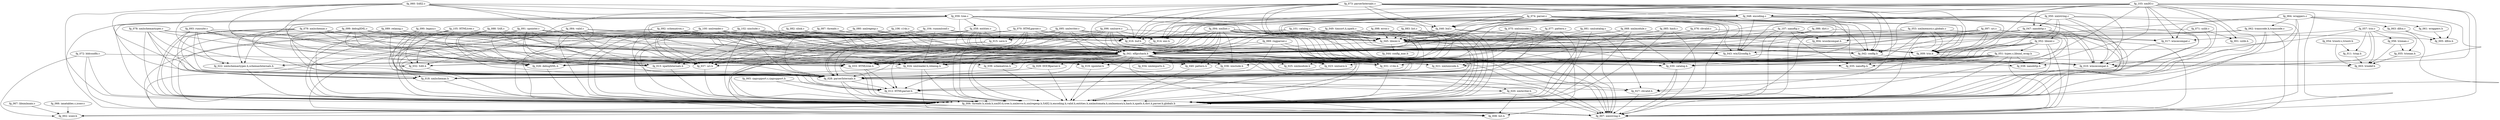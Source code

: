 digraph G { 
"fg_006: threads.h,xlink.h,xmlIO.h,tree.h,xmlerror.h,xmlregexp.h,SAX2.h,encoding.h,valid.h,entities.h,xmlautomata.h,xmlmemory.h,hash.h,xpath.h,dict.h,parser.h,globals.h" -> "fg_002: iconv.h"; 
"fg_006: threads.h,xlink.h,xmlIO.h,tree.h,xmlerror.h,xmlregexp.h,SAX2.h,encoding.h,valid.h,entities.h,xmlautomata.h,xmlmemory.h,hash.h,xpath.h,dict.h,parser.h,globals.h" -> "fg_007: xmlstring.h"; 
"fg_006: threads.h,xlink.h,xmlIO.h,tree.h,xmlerror.h,xmlregexp.h,SAX2.h,encoding.h,valid.h,entities.h,xmlautomata.h,xmlmemory.h,hash.h,xpath.h,dict.h,parser.h,globals.h" -> "fg_008: list.h"; 
"fg_009: trio.h" -> "fg_003: triodef.h"; 
"fg_011: triop.h" -> "fg_003: triodef.h"; 
"fg_012: HTMLparser.h" -> "fg_006: threads.h,xlink.h,xmlIO.h,tree.h,xmlerror.h,xmlregexp.h,SAX2.h,encoding.h,valid.h,entities.h,xmlautomata.h,xmlmemory.h,hash.h,xpath.h,dict.h,parser.h,globals.h"; 
"fg_013: xpathInternals.h" -> "fg_006: threads.h,xlink.h,xmlIO.h,tree.h,xmlerror.h,xmlregexp.h,SAX2.h,encoding.h,valid.h,entities.h,xmlautomata.h,xmlmemory.h,hash.h,xpath.h,dict.h,parser.h,globals.h"; 
"fg_014: enc.h" -> "fg_006: threads.h,xlink.h,xmlIO.h,tree.h,xmlerror.h,xmlregexp.h,SAX2.h,encoding.h,valid.h,entities.h,xmlautomata.h,xmlmemory.h,hash.h,xpath.h,dict.h,parser.h,globals.h"; 
"fg_015: save.h" -> "fg_007: xmlstring.h"; 
"fg_015: save.h" -> "fg_006: threads.h,xlink.h,xmlIO.h,tree.h,xmlerror.h,xmlregexp.h,SAX2.h,encoding.h,valid.h,entities.h,xmlautomata.h,xmlmemory.h,hash.h,xpath.h,dict.h,parser.h,globals.h"; 
"fg_016: buf.h" -> "fg_007: xmlstring.h"; 
"fg_016: buf.h" -> "fg_006: threads.h,xlink.h,xmlIO.h,tree.h,xmlerror.h,xmlregexp.h,SAX2.h,encoding.h,valid.h,entities.h,xmlautomata.h,xmlmemory.h,hash.h,xpath.h,dict.h,parser.h,globals.h"; 
"fg_017: wincecompat.c" -> "fg_010: wincecompat.h"; 
"fg_018: xmlschemas.h" -> "fg_006: threads.h,xlink.h,xmlIO.h,tree.h,xmlerror.h,xmlregexp.h,SAX2.h,encoding.h,valid.h,entities.h,xmlautomata.h,xmlmemory.h,hash.h,xpath.h,dict.h,parser.h,globals.h"; 
"fg_019: xpointer.h" -> "fg_006: threads.h,xlink.h,xmlIO.h,tree.h,xmlerror.h,xmlregexp.h,SAX2.h,encoding.h,valid.h,entities.h,xmlautomata.h,xmlmemory.h,hash.h,xpath.h,dict.h,parser.h,globals.h"; 
"fg_020: xmlwriter.h" -> "fg_007: xmlstring.h"; 
"fg_020: xmlwriter.h" -> "fg_006: threads.h,xlink.h,xmlIO.h,tree.h,xmlerror.h,xmlregexp.h,SAX2.h,encoding.h,valid.h,entities.h,xmlautomata.h,xmlmemory.h,hash.h,xpath.h,dict.h,parser.h,globals.h"; 
"fg_020: xmlwriter.h" -> "fg_008: list.h"; 
"fg_022: xmlschemastypes.h,schemasInternals.h" -> "fg_006: threads.h,xlink.h,xmlIO.h,tree.h,xmlerror.h,xmlregexp.h,SAX2.h,encoding.h,valid.h,entities.h,xmlautomata.h,xmlmemory.h,hash.h,xpath.h,dict.h,parser.h,globals.h"; 
"fg_022: xmlschemastypes.h,schemasInternals.h" -> "fg_018: xmlschemas.h"; 
"fg_023: xmlsave.h" -> "fg_006: threads.h,xlink.h,xmlIO.h,tree.h,xmlerror.h,xmlregexp.h,SAX2.h,encoding.h,valid.h,entities.h,xmlautomata.h,xmlmemory.h,hash.h,xpath.h,dict.h,parser.h,globals.h"; 
"fg_024: xmlreader.h,relaxng.h" -> "fg_007: xmlstring.h"; 
"fg_024: xmlreader.h,relaxng.h" -> "fg_006: threads.h,xlink.h,xmlIO.h,tree.h,xmlerror.h,xmlregexp.h,SAX2.h,encoding.h,valid.h,entities.h,xmlautomata.h,xmlmemory.h,hash.h,xpath.h,dict.h,parser.h,globals.h"; 
"fg_024: xmlreader.h,relaxng.h" -> "fg_018: xmlschemas.h"; 
"fg_026: debugXML.h" -> "fg_006: threads.h,xlink.h,xmlIO.h,tree.h,xmlerror.h,xmlregexp.h,SAX2.h,encoding.h,valid.h,entities.h,xmlautomata.h,xmlmemory.h,hash.h,xpath.h,dict.h,parser.h,globals.h"; 
"fg_027: chvalid.h" -> "fg_007: xmlstring.h"; 
"fg_028: parserInternals.h" -> "fg_012: HTMLparser.h"; 
"fg_028: parserInternals.h" -> "fg_007: xmlstring.h"; 
"fg_028: parserInternals.h" -> "fg_006: threads.h,xlink.h,xmlIO.h,tree.h,xmlerror.h,xmlregexp.h,SAX2.h,encoding.h,valid.h,entities.h,xmlautomata.h,xmlmemory.h,hash.h,xpath.h,dict.h,parser.h,globals.h"; 
"fg_028: parserInternals.h" -> "fg_027: chvalid.h"; 
"fg_029: DOCBparser.h" -> "fg_006: threads.h,xlink.h,xmlIO.h,tree.h,xmlerror.h,xmlregexp.h,SAX2.h,encoding.h,valid.h,entities.h,xmlautomata.h,xmlmemory.h,hash.h,xpath.h,dict.h,parser.h,globals.h"; 
"fg_029: DOCBparser.h" -> "fg_028: parserInternals.h"; 
"fg_030: catalog.h" -> "fg_007: xmlstring.h"; 
"fg_030: catalog.h" -> "fg_006: threads.h,xlink.h,xmlIO.h,tree.h,xmlerror.h,xmlregexp.h,SAX2.h,encoding.h,valid.h,entities.h,xmlautomata.h,xmlmemory.h,hash.h,xpath.h,dict.h,parser.h,globals.h"; 
"fg_031: c14n.h" -> "fg_006: threads.h,xlink.h,xmlIO.h,tree.h,xmlerror.h,xmlregexp.h,SAX2.h,encoding.h,valid.h,entities.h,xmlautomata.h,xmlmemory.h,hash.h,xpath.h,dict.h,parser.h,globals.h"; 
"fg_032: SAX.h" -> "fg_006: threads.h,xlink.h,xmlIO.h,tree.h,xmlerror.h,xmlregexp.h,SAX2.h,encoding.h,valid.h,entities.h,xmlautomata.h,xmlmemory.h,hash.h,xpath.h,dict.h,parser.h,globals.h"; 
"fg_033: HTMLtree.h" -> "fg_012: HTMLparser.h"; 
"fg_033: HTMLtree.h" -> "fg_006: threads.h,xlink.h,xmlIO.h,tree.h,xmlerror.h,xmlregexp.h,SAX2.h,encoding.h,valid.h,entities.h,xmlautomata.h,xmlmemory.h,hash.h,xpath.h,dict.h,parser.h,globals.h"; 
"fg_036: xinclude.h" -> "fg_006: threads.h,xlink.h,xmlIO.h,tree.h,xmlerror.h,xmlregexp.h,SAX2.h,encoding.h,valid.h,entities.h,xmlautomata.h,xmlmemory.h,hash.h,xpath.h,dict.h,parser.h,globals.h"; 
"fg_037: uri.h" -> "fg_006: threads.h,xlink.h,xmlIO.h,tree.h,xmlerror.h,xmlregexp.h,SAX2.h,encoding.h,valid.h,entities.h,xmlautomata.h,xmlmemory.h,hash.h,xpath.h,dict.h,parser.h,globals.h"; 
"fg_039: schematron.h" -> "fg_006: threads.h,xlink.h,xmlIO.h,tree.h,xmlerror.h,xmlregexp.h,SAX2.h,encoding.h,valid.h,entities.h,xmlautomata.h,xmlmemory.h,hash.h,xpath.h,dict.h,parser.h,globals.h"; 
"fg_040: pattern.h" -> "fg_006: threads.h,xlink.h,xmlIO.h,tree.h,xmlerror.h,xmlregexp.h,SAX2.h,encoding.h,valid.h,entities.h,xmlautomata.h,xmlmemory.h,hash.h,xpath.h,dict.h,parser.h,globals.h"; 
"fg_041: elfgcchack.h" -> "fg_032: SAX.h"; 
"fg_041: elfgcchack.h" -> "fg_028: parserInternals.h"; 
"fg_041: elfgcchack.h" -> "fg_029: DOCBparser.h"; 
"fg_041: elfgcchack.h" -> "fg_006: threads.h,xlink.h,xmlIO.h,tree.h,xmlerror.h,xmlregexp.h,SAX2.h,encoding.h,valid.h,entities.h,xmlautomata.h,xmlmemory.h,hash.h,xpath.h,dict.h,parser.h,globals.h"; 
"fg_041: elfgcchack.h" -> "fg_033: HTMLtree.h"; 
"fg_041: elfgcchack.h" -> "fg_008: list.h"; 
"fg_041: elfgcchack.h" -> "fg_025: xmlmodule.h"; 
"fg_041: elfgcchack.h" -> "fg_034: xmlexports.h"; 
"fg_041: elfgcchack.h" -> "fg_026: debugXML.h"; 
"fg_041: elfgcchack.h" -> "fg_021: xmlunicode.h"; 
"fg_041: elfgcchack.h" -> "fg_024: xmlreader.h,relaxng.h"; 
"fg_041: elfgcchack.h" -> "fg_012: HTMLparser.h"; 
"fg_041: elfgcchack.h" -> "fg_040: pattern.h"; 
"fg_041: elfgcchack.h" -> "fg_013: xpathInternals.h"; 
"fg_041: elfgcchack.h" -> "fg_030: catalog.h"; 
"fg_041: elfgcchack.h" -> "fg_035: nanoftp.h"; 
"fg_041: elfgcchack.h" -> "fg_020: xmlwriter.h"; 
"fg_041: elfgcchack.h" -> "fg_037: uri.h"; 
"fg_041: elfgcchack.h" -> "fg_018: xmlschemas.h"; 
"fg_041: elfgcchack.h" -> "fg_039: schematron.h"; 
"fg_041: elfgcchack.h" -> "fg_022: xmlschemastypes.h,schemasInternals.h"; 
"fg_041: elfgcchack.h" -> "fg_007: xmlstring.h"; 
"fg_041: elfgcchack.h" -> "fg_031: c14n.h"; 
"fg_041: elfgcchack.h" -> "fg_027: chvalid.h"; 
"fg_041: elfgcchack.h" -> "fg_036: xinclude.h"; 
"fg_041: elfgcchack.h" -> "fg_019: xpointer.h"; 
"fg_041: elfgcchack.h" -> "fg_023: xmlsave.h"; 
"fg_041: elfgcchack.h" -> "fg_038: nanohttp.h"; 
"fg_042: config.h" -> "fg_010: wincecompat.h"; 
"fg_043: win32config.h" -> "fg_010: wincecompat.h"; 
"fg_045: libxml.h" -> "fg_007: xmlstring.h"; 
"fg_045: libxml.h" -> "fg_042: config.h"; 
"fg_045: libxml.h" -> "fg_043: win32config.h"; 
"fg_045: libxml.h" -> "fg_041: elfgcchack.h"; 
"fg_045: libxml.h" -> "fg_009: trio.h"; 
"fg_045: libxml.h" -> "fg_044: config_mac.h"; 
"fg_046: buf.c" -> "fg_007: xmlstring.h"; 
"fg_046: buf.c" -> "fg_045: libxml.h"; 
"fg_046: buf.c" -> "fg_041: elfgcchack.h"; 
"fg_046: buf.c" -> "fg_006: threads.h,xlink.h,xmlIO.h,tree.h,xmlerror.h,xmlregexp.h,SAX2.h,encoding.h,valid.h,entities.h,xmlautomata.h,xmlmemory.h,hash.h,xpath.h,dict.h,parser.h,globals.h"; 
"fg_046: buf.c" -> "fg_016: buf.h"; 
"fg_046: buf.c" -> "fg_028: parserInternals.h"; 
"fg_047: nanohttp.c" -> "fg_045: libxml.h"; 
"fg_047: nanohttp.c" -> "fg_041: elfgcchack.h"; 
"fg_047: nanohttp.c" -> "fg_006: threads.h,xlink.h,xmlIO.h,tree.h,xmlerror.h,xmlregexp.h,SAX2.h,encoding.h,valid.h,entities.h,xmlautomata.h,xmlmemory.h,hash.h,xpath.h,dict.h,parser.h,globals.h"; 
"fg_047: nanohttp.c" -> "fg_037: uri.h"; 
"fg_047: nanohttp.c" -> "fg_038: nanohttp.h"; 
"fg_047: nanohttp.c" -> "fg_004: wsockcompat.h"; 
"fg_048: encoding.c" -> "fg_012: HTMLparser.h"; 
"fg_048: encoding.c" -> "fg_043: win32config.h"; 
"fg_048: encoding.c" -> "fg_041: elfgcchack.h"; 
"fg_048: encoding.c" -> "fg_042: config.h"; 
"fg_048: encoding.c" -> "fg_045: libxml.h"; 
"fg_048: encoding.c" -> "fg_006: threads.h,xlink.h,xmlIO.h,tree.h,xmlerror.h,xmlregexp.h,SAX2.h,encoding.h,valid.h,entities.h,xmlautomata.h,xmlmemory.h,hash.h,xpath.h,dict.h,parser.h,globals.h"; 
"fg_048: encoding.c" -> "fg_014: enc.h"; 
"fg_048: encoding.c" -> "fg_016: buf.h"; 
"fg_048: encoding.c" -> "fg_010: wincecompat.h"; 
"fg_048: encoding.c" -> "fg_009: trio.h"; 
"fg_048: encoding.c" -> "fg_046: buf.c"; 
"fg_049: timsort.h,xpath.c" -> "fg_040: pattern.h"; 
"fg_049: timsort.h,xpath.c" -> "fg_013: xpathInternals.h"; 
"fg_049: timsort.h,xpath.c" -> "fg_045: libxml.h"; 
"fg_049: timsort.h,xpath.c" -> "fg_041: elfgcchack.h"; 
"fg_049: timsort.h,xpath.c" -> "fg_006: threads.h,xlink.h,xmlIO.h,tree.h,xmlerror.h,xmlregexp.h,SAX2.h,encoding.h,valid.h,entities.h,xmlautomata.h,xmlmemory.h,hash.h,xpath.h,dict.h,parser.h,globals.h"; 
"fg_049: timsort.h,xpath.c" -> "fg_016: buf.h"; 
"fg_049: timsort.h,xpath.c" -> "fg_028: parserInternals.h"; 
"fg_049: timsort.h,xpath.c" -> "fg_019: xpointer.h"; 
"fg_049: timsort.h,xpath.c" -> "fg_026: debugXML.h"; 
"fg_050: xmlstring.c" -> "fg_007: xmlstring.h"; 
"fg_050: xmlstring.c" -> "fg_041: elfgcchack.h"; 
"fg_050: xmlstring.c" -> "fg_042: config.h"; 
"fg_050: xmlstring.c" -> "fg_047: nanohttp.c"; 
"fg_050: xmlstring.c" -> "fg_043: win32config.h"; 
"fg_050: xmlstring.c" -> "fg_045: libxml.h"; 
"fg_050: xmlstring.c" -> "fg_006: threads.h,xlink.h,xmlIO.h,tree.h,xmlerror.h,xmlregexp.h,SAX2.h,encoding.h,valid.h,entities.h,xmlautomata.h,xmlmemory.h,hash.h,xpath.h,dict.h,parser.h,globals.h"; 
"fg_050: xmlstring.c" -> "fg_028: parserInternals.h"; 
"fg_050: xmlstring.c" -> "fg_052: libxml.c"; 
"fg_050: xmlstring.c" -> "fg_010: wincecompat.h"; 
"fg_050: xmlstring.c" -> "fg_009: trio.h"; 
"fg_051: types.c,libxml_wrap.h" -> "fg_024: xmlreader.h,relaxng.h"; 
"fg_051: types.c,libxml_wrap.h" -> "fg_012: HTMLparser.h"; 
"fg_051: types.c,libxml_wrap.h" -> "fg_013: xpathInternals.h"; 
"fg_051: types.c,libxml_wrap.h" -> "fg_030: catalog.h"; 
"fg_051: types.c,libxml_wrap.h" -> "fg_035: nanoftp.h"; 
"fg_051: types.c,libxml_wrap.h" -> "fg_037: uri.h"; 
"fg_051: types.c,libxml_wrap.h" -> "fg_028: parserInternals.h"; 
"fg_051: types.c,libxml_wrap.h" -> "fg_018: xmlschemas.h"; 
"fg_051: types.c,libxml_wrap.h" -> "fg_007: xmlstring.h"; 
"fg_051: types.c,libxml_wrap.h" -> "fg_033: HTMLtree.h"; 
"fg_051: types.c,libxml_wrap.h" -> "fg_006: threads.h,xlink.h,xmlIO.h,tree.h,xmlerror.h,xmlregexp.h,SAX2.h,encoding.h,valid.h,entities.h,xmlautomata.h,xmlmemory.h,hash.h,xpath.h,dict.h,parser.h,globals.h"; 
"fg_051: types.c,libxml_wrap.h" -> "fg_036: xinclude.h"; 
"fg_051: types.c,libxml_wrap.h" -> "fg_019: xpointer.h"; 
"fg_051: types.c,libxml_wrap.h" -> "fg_026: debugXML.h"; 
"fg_051: types.c,libxml_wrap.h" -> "fg_021: xmlunicode.h"; 
"fg_051: types.c,libxml_wrap.h" -> "fg_038: nanohttp.h"; 
"fg_052: libxml.c" -> "fg_024: xmlreader.h,relaxng.h"; 
"fg_052: libxml.c" -> "fg_007: xmlstring.h"; 
"fg_052: libxml.c" -> "fg_013: xpathInternals.h"; 
"fg_052: libxml.c" -> "fg_051: types.c,libxml_wrap.h"; 
"fg_052: libxml.c" -> "fg_006: threads.h,xlink.h,xmlIO.h,tree.h,xmlerror.h,xmlregexp.h,SAX2.h,encoding.h,valid.h,entities.h,xmlautomata.h,xmlmemory.h,hash.h,xpath.h,dict.h,parser.h,globals.h"; 
"fg_052: libxml.c" -> "fg_031: c14n.h"; 
"fg_052: libxml.c" -> "fg_023: xmlsave.h"; 
"fg_052: libxml.c" -> "fg_009: trio.h"; 
"fg_053: xmlmemory.c,globals.c" -> "fg_017: wincecompat.c"; 
"fg_053: xmlmemory.c,globals.c" -> "fg_045: libxml.h"; 
"fg_053: xmlmemory.c,globals.c" -> "fg_032: SAX.h"; 
"fg_053: xmlmemory.c,globals.c" -> "fg_041: elfgcchack.h"; 
"fg_053: xmlmemory.c,globals.c" -> "fg_006: threads.h,xlink.h,xmlIO.h,tree.h,xmlerror.h,xmlregexp.h,SAX2.h,encoding.h,valid.h,entities.h,xmlautomata.h,xmlmemory.h,hash.h,xpath.h,dict.h,parser.h,globals.h"; 
"fg_053: xmlmemory.c,globals.c" -> "fg_010: wincecompat.h"; 
"fg_053: xmlmemory.c,globals.c" -> "fg_009: trio.h"; 
"fg_054: triostr.c,triostr.h" -> "fg_003: triodef.h"; 
"fg_054: triostr.c,triostr.h" -> "fg_011: triop.h"; 
"fg_055: trionan.h" -> "fg_003: triodef.h"; 
"fg_056: trionan.c" -> "fg_003: triodef.h"; 
"fg_056: trionan.c" -> "fg_055: trionan.h"; 
"fg_057: trio.c" -> "fg_017: wincecompat.c"; 
"fg_057: trio.c" -> "fg_056: trionan.c"; 
"fg_057: trio.c" -> "fg_003: triodef.h"; 
"fg_057: trio.c" -> "fg_011: triop.h"; 
"fg_057: trio.c" -> "fg_055: trionan.h"; 
"fg_057: trio.c" -> "fg_010: wincecompat.h"; 
"fg_057: trio.c" -> "fg_009: trio.h"; 
"fg_058: entities.c" -> "fg_007: xmlstring.h"; 
"fg_058: entities.c" -> "fg_045: libxml.h"; 
"fg_058: entities.c" -> "fg_042: config.h"; 
"fg_058: entities.c" -> "fg_041: elfgcchack.h"; 
"fg_058: entities.c" -> "fg_043: win32config.h"; 
"fg_058: entities.c" -> "fg_006: threads.h,xlink.h,xmlIO.h,tree.h,xmlerror.h,xmlregexp.h,SAX2.h,encoding.h,valid.h,entities.h,xmlautomata.h,xmlmemory.h,hash.h,xpath.h,dict.h,parser.h,globals.h"; 
"fg_058: entities.c" -> "fg_028: parserInternals.h"; 
"fg_058: entities.c" -> "fg_015: save.h"; 
"fg_058: entities.c" -> "fg_010: wincecompat.h"; 
"fg_058: entities.c" -> "fg_009: trio.h"; 
"fg_059: tree.c" -> "fg_045: libxml.h"; 
"fg_059: tree.c" -> "fg_043: win32config.h"; 
"fg_059: tree.c" -> "fg_016: buf.h"; 
"fg_059: tree.c" -> "fg_037: uri.h"; 
"fg_059: tree.c" -> "fg_028: parserInternals.h"; 
"fg_059: tree.c" -> "fg_015: save.h"; 
"fg_059: tree.c" -> "fg_007: xmlstring.h"; 
"fg_059: tree.c" -> "fg_058: entities.c"; 
"fg_059: tree.c" -> "fg_042: config.h"; 
"fg_059: tree.c" -> "fg_041: elfgcchack.h"; 
"fg_059: tree.c" -> "fg_006: threads.h,xlink.h,xmlIO.h,tree.h,xmlerror.h,xmlregexp.h,SAX2.h,encoding.h,valid.h,entities.h,xmlautomata.h,xmlmemory.h,hash.h,xpath.h,dict.h,parser.h,globals.h"; 
"fg_059: tree.c" -> "fg_033: HTMLtree.h"; 
"fg_059: tree.c" -> "fg_026: debugXML.h"; 
"fg_059: tree.c" -> "fg_010: wincecompat.h"; 
"fg_059: tree.c" -> "fg_046: buf.c"; 
"fg_059: tree.c" -> "fg_009: trio.h"; 
"fg_060: SAX2.c" -> "fg_007: xmlstring.h"; 
"fg_060: SAX2.c" -> "fg_041: elfgcchack.h"; 
"fg_060: SAX2.c" -> "fg_032: SAX.h"; 
"fg_060: SAX2.c" -> "fg_045: libxml.h"; 
"fg_060: SAX2.c" -> "fg_006: threads.h,xlink.h,xmlIO.h,tree.h,xmlerror.h,xmlregexp.h,SAX2.h,encoding.h,valid.h,entities.h,xmlautomata.h,xmlmemory.h,hash.h,xpath.h,dict.h,parser.h,globals.h"; 
"fg_060: SAX2.c" -> "fg_033: HTMLtree.h"; 
"fg_060: SAX2.c" -> "fg_037: uri.h"; 
"fg_060: SAX2.c" -> "fg_028: parserInternals.h"; 
"fg_060: SAX2.c" -> "fg_026: debugXML.h"; 
"fg_060: SAX2.c" -> "fg_059: tree.c"; 
"fg_061: wrappers.h" -> "fg_005: dlfcn.h"; 
"fg_062: transcode.h,transcode.c" -> "fg_002: iconv.h"; 
"fg_062: transcode.h,transcode.c" -> "fg_007: xmlstring.h"; 
"fg_062: transcode.h,transcode.c" -> "fg_045: libxml.h"; 
"fg_062: transcode.h,transcode.c" -> "fg_041: elfgcchack.h"; 
"fg_062: transcode.h,transcode.c" -> "fg_006: threads.h,xlink.h,xmlIO.h,tree.h,xmlerror.h,xmlregexp.h,SAX2.h,encoding.h,valid.h,entities.h,xmlautomata.h,xmlmemory.h,hash.h,xpath.h,dict.h,parser.h,globals.h"; 
"fg_062: transcode.h,transcode.c" -> "fg_009: trio.h"; 
"fg_063: dlfcn.c" -> "fg_006: threads.h,xlink.h,xmlIO.h,tree.h,xmlerror.h,xmlregexp.h,SAX2.h,encoding.h,valid.h,entities.h,xmlautomata.h,xmlmemory.h,hash.h,xpath.h,dict.h,parser.h,globals.h"; 
"fg_063: dlfcn.c" -> "fg_005: dlfcn.h"; 
"fg_064: wrappers.c" -> "fg_017: wincecompat.c"; 
"fg_064: wrappers.c" -> "fg_042: config.h"; 
"fg_064: wrappers.c" -> "fg_006: threads.h,xlink.h,xmlIO.h,tree.h,xmlerror.h,xmlregexp.h,SAX2.h,encoding.h,valid.h,entities.h,xmlautomata.h,xmlmemory.h,hash.h,xpath.h,dict.h,parser.h,globals.h"; 
"fg_064: wrappers.c" -> "fg_061: wrappers.h"; 
"fg_064: wrappers.c" -> "fg_005: dlfcn.h"; 
"fg_064: wrappers.c" -> "fg_063: dlfcn.c"; 
"fg_064: wrappers.c" -> "fg_010: wincecompat.h"; 
"fg_064: wrappers.c" -> "fg_062: transcode.h,transcode.c"; 
"fg_065: rpgsupport.c,rpgsupport.h" -> "fg_012: HTMLparser.h"; 
"fg_065: rpgsupport.c,rpgsupport.h" -> "fg_006: threads.h,xlink.h,xmlIO.h,tree.h,xmlerror.h,xmlregexp.h,SAX2.h,encoding.h,valid.h,entities.h,xmlautomata.h,xmlmemory.h,hash.h,xpath.h,dict.h,parser.h,globals.h"; 
"fg_066: ianatables.c,iconv.c" -> "fg_002: iconv.h"; 
"fg_067: libxmlmain.c" -> "fg_002: iconv.h"; 
"fg_068: xmlmodule.c" -> "fg_045: libxml.h"; 
"fg_068: xmlmodule.c" -> "fg_041: elfgcchack.h"; 
"fg_068: xmlmodule.c" -> "fg_006: threads.h,xlink.h,xmlIO.h,tree.h,xmlerror.h,xmlregexp.h,SAX2.h,encoding.h,valid.h,entities.h,xmlautomata.h,xmlmemory.h,hash.h,xpath.h,dict.h,parser.h,globals.h"; 
"fg_068: xmlmodule.c" -> "fg_025: xmlmodule.h"; 
"fg_068: xmlmodule.c" -> "fg_005: dlfcn.h"; 
"fg_069: rngparser.c" -> "fg_024: xmlreader.h,relaxng.h"; 
"fg_069: rngparser.c" -> "fg_007: xmlstring.h"; 
"fg_069: rngparser.c" -> "fg_041: elfgcchack.h"; 
"fg_069: rngparser.c" -> "fg_006: threads.h,xlink.h,xmlIO.h,tree.h,xmlerror.h,xmlregexp.h,SAX2.h,encoding.h,valid.h,entities.h,xmlautomata.h,xmlmemory.h,hash.h,xpath.h,dict.h,parser.h,globals.h"; 
"fg_069: rngparser.c" -> "fg_028: parserInternals.h"; 
"fg_070: HTMLparser.c" -> "fg_012: HTMLparser.h"; 
"fg_070: HTMLparser.c" -> "fg_041: elfgcchack.h"; 
"fg_070: HTMLparser.c" -> "fg_045: libxml.h"; 
"fg_070: HTMLparser.c" -> "fg_033: HTMLtree.h"; 
"fg_070: HTMLparser.c" -> "fg_006: threads.h,xlink.h,xmlIO.h,tree.h,xmlerror.h,xmlregexp.h,SAX2.h,encoding.h,valid.h,entities.h,xmlautomata.h,xmlmemory.h,hash.h,xpath.h,dict.h,parser.h,globals.h"; 
"fg_070: HTMLparser.c" -> "fg_014: enc.h"; 
"fg_070: HTMLparser.c" -> "fg_016: buf.h"; 
"fg_070: HTMLparser.c" -> "fg_037: uri.h"; 
"fg_070: HTMLparser.c" -> "fg_028: parserInternals.h"; 
"fg_071: xzlib.c" -> "fg_045: libxml.h"; 
"fg_071: xzlib.c" -> "fg_006: threads.h,xlink.h,xmlIO.h,tree.h,xmlerror.h,xmlregexp.h,SAX2.h,encoding.h,valid.h,entities.h,xmlautomata.h,xmlmemory.h,hash.h,xpath.h,dict.h,parser.h,globals.h"; 
"fg_071: xzlib.c" -> "fg_001: xzlib.h"; 
"fg_072: bldcsndfa.c" -> "fg_002: iconv.h"; 
"fg_072: bldcsndfa.c" -> "fg_013: xpathInternals.h"; 
"fg_072: bldcsndfa.c" -> "fg_007: xmlstring.h"; 
"fg_072: bldcsndfa.c" -> "fg_006: threads.h,xlink.h,xmlIO.h,tree.h,xmlerror.h,xmlregexp.h,SAX2.h,encoding.h,valid.h,entities.h,xmlautomata.h,xmlmemory.h,hash.h,xpath.h,dict.h,parser.h,globals.h"; 
"fg_073: parserInternals.c" -> "fg_032: SAX.h"; 
"fg_073: parserInternals.c" -> "fg_045: libxml.h"; 
"fg_073: parserInternals.c" -> "fg_043: win32config.h"; 
"fg_073: parserInternals.c" -> "fg_030: catalog.h"; 
"fg_073: parserInternals.c" -> "fg_016: buf.h"; 
"fg_073: parserInternals.c" -> "fg_037: uri.h"; 
"fg_073: parserInternals.c" -> "fg_028: parserInternals.h"; 
"fg_073: parserInternals.c" -> "fg_048: encoding.c"; 
"fg_073: parserInternals.c" -> "fg_007: xmlstring.h"; 
"fg_073: parserInternals.c" -> "fg_041: elfgcchack.h"; 
"fg_073: parserInternals.c" -> "fg_042: config.h"; 
"fg_073: parserInternals.c" -> "fg_006: threads.h,xlink.h,xmlIO.h,tree.h,xmlerror.h,xmlregexp.h,SAX2.h,encoding.h,valid.h,entities.h,xmlautomata.h,xmlmemory.h,hash.h,xpath.h,dict.h,parser.h,globals.h"; 
"fg_073: parserInternals.c" -> "fg_014: enc.h"; 
"fg_073: parserInternals.c" -> "fg_027: chvalid.h"; 
"fg_073: parserInternals.c" -> "fg_010: wincecompat.h"; 
"fg_073: parserInternals.c" -> "fg_046: buf.c"; 
"fg_073: parserInternals.c" -> "fg_009: trio.h"; 
"fg_074: parser.c" -> "fg_024: xmlreader.h,relaxng.h"; 
"fg_074: parser.c" -> "fg_045: libxml.h"; 
"fg_074: parser.c" -> "fg_043: win32config.h"; 
"fg_074: parser.c" -> "fg_030: catalog.h"; 
"fg_074: parser.c" -> "fg_016: buf.h"; 
"fg_074: parser.c" -> "fg_037: uri.h"; 
"fg_074: parser.c" -> "fg_028: parserInternals.h"; 
"fg_074: parser.c" -> "fg_022: xmlschemastypes.h,schemasInternals.h"; 
"fg_074: parser.c" -> "fg_007: xmlstring.h"; 
"fg_074: parser.c" -> "fg_041: elfgcchack.h"; 
"fg_074: parser.c" -> "fg_042: config.h"; 
"fg_074: parser.c" -> "fg_006: threads.h,xlink.h,xmlIO.h,tree.h,xmlerror.h,xmlregexp.h,SAX2.h,encoding.h,valid.h,entities.h,xmlautomata.h,xmlmemory.h,hash.h,xpath.h,dict.h,parser.h,globals.h"; 
"fg_074: parser.c" -> "fg_014: enc.h"; 
"fg_074: parser.c" -> "fg_010: wincecompat.h"; 
"fg_074: parser.c" -> "fg_009: trio.h"; 
"fg_074: parser.c" -> "fg_046: buf.c"; 
"fg_075: xmlunicode.c" -> "fg_045: libxml.h"; 
"fg_075: xmlunicode.c" -> "fg_041: elfgcchack.h"; 
"fg_075: xmlunicode.c" -> "fg_027: chvalid.h"; 
"fg_075: xmlunicode.c" -> "fg_021: xmlunicode.h"; 
"fg_076: chvalid.c" -> "fg_045: libxml.h"; 
"fg_076: chvalid.c" -> "fg_041: elfgcchack.h"; 
"fg_076: chvalid.c" -> "fg_027: chvalid.h"; 
"fg_077: pattern.c" -> "fg_040: pattern.h"; 
"fg_077: pattern.c" -> "fg_041: elfgcchack.h"; 
"fg_077: pattern.c" -> "fg_045: libxml.h"; 
"fg_077: pattern.c" -> "fg_006: threads.h,xlink.h,xmlIO.h,tree.h,xmlerror.h,xmlregexp.h,SAX2.h,encoding.h,valid.h,entities.h,xmlautomata.h,xmlmemory.h,hash.h,xpath.h,dict.h,parser.h,globals.h"; 
"fg_077: pattern.c" -> "fg_028: parserInternals.h"; 
"fg_078: xmlschemastypes.c" -> "fg_022: xmlschemastypes.h,schemasInternals.h"; 
"fg_078: xmlschemastypes.c" -> "fg_041: elfgcchack.h"; 
"fg_078: xmlschemastypes.c" -> "fg_045: libxml.h"; 
"fg_078: xmlschemastypes.c" -> "fg_006: threads.h,xlink.h,xmlIO.h,tree.h,xmlerror.h,xmlregexp.h,SAX2.h,encoding.h,valid.h,entities.h,xmlautomata.h,xmlmemory.h,hash.h,xpath.h,dict.h,parser.h,globals.h"; 
"fg_078: xmlschemastypes.c" -> "fg_037: uri.h"; 
"fg_078: xmlschemastypes.c" -> "fg_028: parserInternals.h"; 
"fg_078: xmlschemastypes.c" -> "fg_018: xmlschemas.h"; 
"fg_079: xmlschemas.c" -> "fg_022: xmlschemastypes.h,schemasInternals.h"; 
"fg_079: xmlschemas.c" -> "fg_024: xmlreader.h,relaxng.h"; 
"fg_079: xmlschemas.c" -> "fg_040: pattern.h"; 
"fg_079: xmlschemas.c" -> "fg_041: elfgcchack.h"; 
"fg_079: xmlschemas.c" -> "fg_045: libxml.h"; 
"fg_079: xmlschemas.c" -> "fg_006: threads.h,xlink.h,xmlIO.h,tree.h,xmlerror.h,xmlregexp.h,SAX2.h,encoding.h,valid.h,entities.h,xmlautomata.h,xmlmemory.h,hash.h,xpath.h,dict.h,parser.h,globals.h"; 
"fg_079: xmlschemas.c" -> "fg_037: uri.h"; 
"fg_079: xmlschemas.c" -> "fg_028: parserInternals.h"; 
"fg_079: xmlschemas.c" -> "fg_018: xmlschemas.h"; 
"fg_080: xmlregexp.c" -> "fg_045: libxml.h"; 
"fg_080: xmlregexp.c" -> "fg_041: elfgcchack.h"; 
"fg_080: xmlregexp.c" -> "fg_006: threads.h,xlink.h,xmlIO.h,tree.h,xmlerror.h,xmlregexp.h,SAX2.h,encoding.h,valid.h,entities.h,xmlautomata.h,xmlmemory.h,hash.h,xpath.h,dict.h,parser.h,globals.h"; 
"fg_080: xmlregexp.c" -> "fg_028: parserInternals.h"; 
"fg_080: xmlregexp.c" -> "fg_021: xmlunicode.h"; 
"fg_081: xmlcatalog.c" -> "fg_045: libxml.h"; 
"fg_081: xmlcatalog.c" -> "fg_030: catalog.h"; 
"fg_081: xmlcatalog.c" -> "fg_006: threads.h,xlink.h,xmlIO.h,tree.h,xmlerror.h,xmlregexp.h,SAX2.h,encoding.h,valid.h,entities.h,xmlautomata.h,xmlmemory.h,hash.h,xpath.h,dict.h,parser.h,globals.h"; 
"fg_081: xmlcatalog.c" -> "fg_037: uri.h"; 
"fg_082: xlink.c" -> "fg_041: elfgcchack.h"; 
"fg_082: xlink.c" -> "fg_045: libxml.h"; 
"fg_082: xlink.c" -> "fg_006: threads.h,xlink.h,xmlIO.h,tree.h,xmlerror.h,xmlregexp.h,SAX2.h,encoding.h,valid.h,entities.h,xmlautomata.h,xmlmemory.h,hash.h,xpath.h,dict.h,parser.h,globals.h"; 
"fg_083: list.c" -> "fg_045: libxml.h"; 
"fg_083: list.c" -> "fg_041: elfgcchack.h"; 
"fg_083: list.c" -> "fg_006: threads.h,xlink.h,xmlIO.h,tree.h,xmlerror.h,xmlregexp.h,SAX2.h,encoding.h,valid.h,entities.h,xmlautomata.h,xmlmemory.h,hash.h,xpath.h,dict.h,parser.h,globals.h"; 
"fg_083: list.c" -> "fg_008: list.h"; 
"fg_084: valid.c" -> "fg_007: xmlstring.h"; 
"fg_084: valid.c" -> "fg_045: libxml.h"; 
"fg_084: valid.c" -> "fg_041: elfgcchack.h"; 
"fg_084: valid.c" -> "fg_006: threads.h,xlink.h,xmlIO.h,tree.h,xmlerror.h,xmlregexp.h,SAX2.h,encoding.h,valid.h,entities.h,xmlautomata.h,xmlmemory.h,hash.h,xpath.h,dict.h,parser.h,globals.h"; 
"fg_084: valid.c" -> "fg_008: list.h"; 
"fg_084: valid.c" -> "fg_037: uri.h"; 
"fg_084: valid.c" -> "fg_028: parserInternals.h"; 
"fg_085: hash.c" -> "fg_007: xmlstring.h"; 
"fg_085: hash.c" -> "fg_041: elfgcchack.h"; 
"fg_085: hash.c" -> "fg_045: libxml.h"; 
"fg_085: hash.c" -> "fg_006: threads.h,xlink.h,xmlIO.h,tree.h,xmlerror.h,xmlregexp.h,SAX2.h,encoding.h,valid.h,entities.h,xmlautomata.h,xmlmemory.h,hash.h,xpath.h,dict.h,parser.h,globals.h"; 
"fg_086: dict.c" -> "fg_007: xmlstring.h"; 
"fg_086: dict.c" -> "fg_045: libxml.h"; 
"fg_086: dict.c" -> "fg_041: elfgcchack.h"; 
"fg_086: dict.c" -> "fg_006: threads.h,xlink.h,xmlIO.h,tree.h,xmlerror.h,xmlregexp.h,SAX2.h,encoding.h,valid.h,entities.h,xmlautomata.h,xmlmemory.h,hash.h,xpath.h,dict.h,parser.h,globals.h"; 
"fg_087: threads.c" -> "fg_045: libxml.h"; 
"fg_087: threads.c" -> "fg_041: elfgcchack.h"; 
"fg_087: threads.c" -> "fg_006: threads.h,xlink.h,xmlIO.h,tree.h,xmlerror.h,xmlregexp.h,SAX2.h,encoding.h,valid.h,entities.h,xmlautomata.h,xmlmemory.h,hash.h,xpath.h,dict.h,parser.h,globals.h"; 
"fg_088: SAX.c" -> "fg_032: SAX.h"; 
"fg_088: SAX.c" -> "fg_041: elfgcchack.h"; 
"fg_088: SAX.c" -> "fg_045: libxml.h"; 
"fg_088: SAX.c" -> "fg_006: threads.h,xlink.h,xmlIO.h,tree.h,xmlerror.h,xmlregexp.h,SAX2.h,encoding.h,valid.h,entities.h,xmlautomata.h,xmlmemory.h,hash.h,xpath.h,dict.h,parser.h,globals.h"; 
"fg_088: SAX.c" -> "fg_033: HTMLtree.h"; 
"fg_088: SAX.c" -> "fg_037: uri.h"; 
"fg_088: SAX.c" -> "fg_028: parserInternals.h"; 
"fg_088: SAX.c" -> "fg_026: debugXML.h"; 
"fg_089: relaxng.c" -> "fg_024: xmlreader.h,relaxng.h"; 
"fg_089: relaxng.c" -> "fg_022: xmlschemastypes.h,schemasInternals.h"; 
"fg_089: relaxng.c" -> "fg_041: elfgcchack.h"; 
"fg_089: relaxng.c" -> "fg_045: libxml.h"; 
"fg_089: relaxng.c" -> "fg_006: threads.h,xlink.h,xmlIO.h,tree.h,xmlerror.h,xmlregexp.h,SAX2.h,encoding.h,valid.h,entities.h,xmlautomata.h,xmlmemory.h,hash.h,xpath.h,dict.h,parser.h,globals.h"; 
"fg_089: relaxng.c" -> "fg_037: uri.h"; 
"fg_089: relaxng.c" -> "fg_028: parserInternals.h"; 
"fg_090: legacy.c" -> "fg_012: HTMLparser.h"; 
"fg_090: legacy.c" -> "fg_032: SAX.h"; 
"fg_090: legacy.c" -> "fg_045: libxml.h"; 
"fg_090: legacy.c" -> "fg_041: elfgcchack.h"; 
"fg_090: legacy.c" -> "fg_006: threads.h,xlink.h,xmlIO.h,tree.h,xmlerror.h,xmlregexp.h,SAX2.h,encoding.h,valid.h,entities.h,xmlautomata.h,xmlmemory.h,hash.h,xpath.h,dict.h,parser.h,globals.h"; 
"fg_090: legacy.c" -> "fg_028: parserInternals.h"; 
"fg_091: xpointer.c" -> "fg_013: xpathInternals.h"; 
"fg_091: xpointer.c" -> "fg_041: elfgcchack.h"; 
"fg_091: xpointer.c" -> "fg_045: libxml.h"; 
"fg_091: xpointer.c" -> "fg_006: threads.h,xlink.h,xmlIO.h,tree.h,xmlerror.h,xmlregexp.h,SAX2.h,encoding.h,valid.h,entities.h,xmlautomata.h,xmlmemory.h,hash.h,xpath.h,dict.h,parser.h,globals.h"; 
"fg_091: xpointer.c" -> "fg_037: uri.h"; 
"fg_091: xpointer.c" -> "fg_028: parserInternals.h"; 
"fg_091: xpointer.c" -> "fg_019: xpointer.h"; 
"fg_091: xpointer.c" -> "fg_026: debugXML.h"; 
"fg_092: schematron.c" -> "fg_013: xpathInternals.h"; 
"fg_092: schematron.c" -> "fg_040: pattern.h"; 
"fg_092: schematron.c" -> "fg_041: elfgcchack.h"; 
"fg_092: schematron.c" -> "fg_045: libxml.h"; 
"fg_092: schematron.c" -> "fg_006: threads.h,xlink.h,xmlIO.h,tree.h,xmlerror.h,xmlregexp.h,SAX2.h,encoding.h,valid.h,entities.h,xmlautomata.h,xmlmemory.h,hash.h,xpath.h,dict.h,parser.h,globals.h"; 
"fg_092: schematron.c" -> "fg_037: uri.h"; 
"fg_092: schematron.c" -> "fg_039: schematron.h"; 
"fg_093: runsuite.c" -> "fg_022: xmlschemastypes.h,schemasInternals.h"; 
"fg_093: runsuite.c" -> "fg_024: xmlreader.h,relaxng.h"; 
"fg_093: runsuite.c" -> "fg_013: xpathInternals.h"; 
"fg_093: runsuite.c" -> "fg_045: libxml.h"; 
"fg_093: runsuite.c" -> "fg_006: threads.h,xlink.h,xmlIO.h,tree.h,xmlerror.h,xmlregexp.h,SAX2.h,encoding.h,valid.h,entities.h,xmlautomata.h,xmlmemory.h,hash.h,xpath.h,dict.h,parser.h,globals.h"; 
"fg_093: runsuite.c" -> "fg_037: uri.h"; 
"fg_093: runsuite.c" -> "fg_028: parserInternals.h"; 
"fg_093: runsuite.c" -> "fg_018: xmlschemas.h"; 
"fg_094: xmllint.c" -> "fg_012: HTMLparser.h"; 
"fg_094: xmllint.c" -> "fg_024: xmlreader.h,relaxng.h"; 
"fg_094: xmllint.c" -> "fg_040: pattern.h"; 
"fg_094: xmllint.c" -> "fg_043: win32config.h"; 
"fg_094: xmllint.c" -> "fg_045: libxml.h"; 
"fg_094: xmllint.c" -> "fg_030: catalog.h"; 
"fg_094: xmllint.c" -> "fg_028: parserInternals.h"; 
"fg_094: xmllint.c" -> "fg_018: xmlschemas.h"; 
"fg_094: xmllint.c" -> "fg_039: schematron.h"; 
"fg_094: xmllint.c" -> "fg_017: wincecompat.c"; 
"fg_094: xmllint.c" -> "fg_007: xmlstring.h"; 
"fg_094: xmllint.c" -> "fg_041: elfgcchack.h"; 
"fg_094: xmllint.c" -> "fg_042: config.h"; 
"fg_094: xmllint.c" -> "fg_006: threads.h,xlink.h,xmlIO.h,tree.h,xmlerror.h,xmlregexp.h,SAX2.h,encoding.h,valid.h,entities.h,xmlautomata.h,xmlmemory.h,hash.h,xpath.h,dict.h,parser.h,globals.h"; 
"fg_094: xmllint.c" -> "fg_031: c14n.h"; 
"fg_094: xmllint.c" -> "fg_033: HTMLtree.h"; 
"fg_094: xmllint.c" -> "fg_036: xinclude.h"; 
"fg_094: xmllint.c" -> "fg_026: debugXML.h"; 
"fg_094: xmllint.c" -> "fg_023: xmlsave.h"; 
"fg_094: xmllint.c" -> "fg_010: wincecompat.h"; 
"fg_094: xmllint.c" -> "fg_009: trio.h"; 
"fg_095: xmlwriter.c" -> "fg_041: elfgcchack.h"; 
"fg_095: xmlwriter.c" -> "fg_045: libxml.h"; 
"fg_095: xmlwriter.c" -> "fg_033: HTMLtree.h"; 
"fg_095: xmlwriter.c" -> "fg_006: threads.h,xlink.h,xmlIO.h,tree.h,xmlerror.h,xmlregexp.h,SAX2.h,encoding.h,valid.h,entities.h,xmlautomata.h,xmlmemory.h,hash.h,xpath.h,dict.h,parser.h,globals.h"; 
"fg_095: xmlwriter.c" -> "fg_020: xmlwriter.h"; 
"fg_095: xmlwriter.c" -> "fg_014: enc.h"; 
"fg_095: xmlwriter.c" -> "fg_016: buf.h"; 
"fg_095: xmlwriter.c" -> "fg_037: uri.h"; 
"fg_095: xmlwriter.c" -> "fg_015: save.h"; 
"fg_096: xmlsave.c" -> "fg_007: xmlstring.h"; 
"fg_096: xmlsave.c" -> "fg_041: elfgcchack.h"; 
"fg_096: xmlsave.c" -> "fg_045: libxml.h"; 
"fg_096: xmlsave.c" -> "fg_033: HTMLtree.h"; 
"fg_096: xmlsave.c" -> "fg_006: threads.h,xlink.h,xmlIO.h,tree.h,xmlerror.h,xmlregexp.h,SAX2.h,encoding.h,valid.h,entities.h,xmlautomata.h,xmlmemory.h,hash.h,xpath.h,dict.h,parser.h,globals.h"; 
"fg_096: xmlsave.c" -> "fg_014: enc.h"; 
"fg_096: xmlsave.c" -> "fg_016: buf.h"; 
"fg_096: xmlsave.c" -> "fg_028: parserInternals.h"; 
"fg_096: xmlsave.c" -> "fg_023: xmlsave.h"; 
"fg_096: xmlsave.c" -> "fg_015: save.h"; 
"fg_097: uri.c" -> "fg_007: xmlstring.h"; 
"fg_097: uri.c" -> "fg_041: elfgcchack.h"; 
"fg_097: uri.c" -> "fg_045: libxml.h"; 
"fg_097: uri.c" -> "fg_042: config.h"; 
"fg_097: uri.c" -> "fg_043: win32config.h"; 
"fg_097: uri.c" -> "fg_006: threads.h,xlink.h,xmlIO.h,tree.h,xmlerror.h,xmlregexp.h,SAX2.h,encoding.h,valid.h,entities.h,xmlautomata.h,xmlmemory.h,hash.h,xpath.h,dict.h,parser.h,globals.h"; 
"fg_097: uri.c" -> "fg_037: uri.h"; 
"fg_097: uri.c" -> "fg_010: wincecompat.h"; 
"fg_097: uri.c" -> "fg_009: trio.h"; 
"fg_098: error.c" -> "fg_041: elfgcchack.h"; 
"fg_098: error.c" -> "fg_045: libxml.h"; 
"fg_098: error.c" -> "fg_006: threads.h,xlink.h,xmlIO.h,tree.h,xmlerror.h,xmlregexp.h,SAX2.h,encoding.h,valid.h,entities.h,xmlautomata.h,xmlmemory.h,hash.h,xpath.h,dict.h,parser.h,globals.h"; 
"fg_098: error.c" -> "fg_009: trio.h"; 
"fg_099: debugXML.c" -> "fg_012: HTMLparser.h"; 
"fg_099: debugXML.c" -> "fg_024: xmlreader.h,relaxng.h"; 
"fg_099: debugXML.c" -> "fg_013: xpathInternals.h"; 
"fg_099: debugXML.c" -> "fg_045: libxml.h"; 
"fg_099: debugXML.c" -> "fg_041: elfgcchack.h"; 
"fg_099: debugXML.c" -> "fg_006: threads.h,xlink.h,xmlIO.h,tree.h,xmlerror.h,xmlregexp.h,SAX2.h,encoding.h,valid.h,entities.h,xmlautomata.h,xmlmemory.h,hash.h,xpath.h,dict.h,parser.h,globals.h"; 
"fg_099: debugXML.c" -> "fg_033: HTMLtree.h"; 
"fg_099: debugXML.c" -> "fg_037: uri.h"; 
"fg_099: debugXML.c" -> "fg_028: parserInternals.h"; 
"fg_099: debugXML.c" -> "fg_026: debugXML.h"; 
"fg_100: xmlreader.c" -> "fg_024: xmlreader.h,relaxng.h"; 
"fg_100: xmlreader.c" -> "fg_040: pattern.h"; 
"fg_100: xmlreader.c" -> "fg_041: elfgcchack.h"; 
"fg_100: xmlreader.c" -> "fg_045: libxml.h"; 
"fg_100: xmlreader.c" -> "fg_006: threads.h,xlink.h,xmlIO.h,tree.h,xmlerror.h,xmlregexp.h,SAX2.h,encoding.h,valid.h,entities.h,xmlautomata.h,xmlmemory.h,hash.h,xpath.h,dict.h,parser.h,globals.h"; 
"fg_100: xmlreader.c" -> "fg_036: xinclude.h"; 
"fg_100: xmlreader.c" -> "fg_016: buf.h"; 
"fg_100: xmlreader.c" -> "fg_037: uri.h"; 
"fg_100: xmlreader.c" -> "fg_028: parserInternals.h"; 
"fg_100: xmlreader.c" -> "fg_018: xmlschemas.h"; 
"fg_101: catalog.c" -> "fg_041: elfgcchack.h"; 
"fg_101: catalog.c" -> "fg_045: libxml.h"; 
"fg_101: catalog.c" -> "fg_006: threads.h,xlink.h,xmlIO.h,tree.h,xmlerror.h,xmlregexp.h,SAX2.h,encoding.h,valid.h,entities.h,xmlautomata.h,xmlmemory.h,hash.h,xpath.h,dict.h,parser.h,globals.h"; 
"fg_101: catalog.c" -> "fg_030: catalog.h"; 
"fg_101: catalog.c" -> "fg_016: buf.h"; 
"fg_101: catalog.c" -> "fg_037: uri.h"; 
"fg_101: catalog.c" -> "fg_028: parserInternals.h"; 
"fg_102: xinclude.c" -> "fg_045: libxml.h"; 
"fg_102: xinclude.c" -> "fg_041: elfgcchack.h"; 
"fg_102: xinclude.c" -> "fg_006: threads.h,xlink.h,xmlIO.h,tree.h,xmlerror.h,xmlregexp.h,SAX2.h,encoding.h,valid.h,entities.h,xmlautomata.h,xmlmemory.h,hash.h,xpath.h,dict.h,parser.h,globals.h"; 
"fg_102: xinclude.c" -> "fg_036: xinclude.h"; 
"fg_102: xinclude.c" -> "fg_016: buf.h"; 
"fg_102: xinclude.c" -> "fg_037: uri.h"; 
"fg_102: xinclude.c" -> "fg_028: parserInternals.h"; 
"fg_102: xinclude.c" -> "fg_019: xpointer.h"; 
"fg_102: xinclude.c" -> "fg_026: debugXML.h"; 
"fg_103: xmlIO.c" -> "fg_045: libxml.h"; 
"fg_103: xmlIO.c" -> "fg_030: catalog.h"; 
"fg_103: xmlIO.c" -> "fg_035: nanoftp.h"; 
"fg_103: xmlIO.c" -> "fg_016: buf.h"; 
"fg_103: xmlIO.c" -> "fg_037: uri.h"; 
"fg_103: xmlIO.c" -> "fg_028: parserInternals.h"; 
"fg_103: xmlIO.c" -> "fg_048: encoding.c"; 
"fg_103: xmlIO.c" -> "fg_001: xzlib.h"; 
"fg_103: xmlIO.c" -> "fg_007: xmlstring.h"; 
"fg_103: xmlIO.c" -> "fg_017: wincecompat.c"; 
"fg_103: xmlIO.c" -> "fg_041: elfgcchack.h"; 
"fg_103: xmlIO.c" -> "fg_047: nanohttp.c"; 
"fg_103: xmlIO.c" -> "fg_006: threads.h,xlink.h,xmlIO.h,tree.h,xmlerror.h,xmlregexp.h,SAX2.h,encoding.h,valid.h,entities.h,xmlautomata.h,xmlmemory.h,hash.h,xpath.h,dict.h,parser.h,globals.h"; 
"fg_103: xmlIO.c" -> "fg_014: enc.h"; 
"fg_103: xmlIO.c" -> "fg_010: wincecompat.h"; 
"fg_103: xmlIO.c" -> "fg_038: nanohttp.h"; 
"fg_103: xmlIO.c" -> "fg_046: buf.c"; 
"fg_104: runxmlconf.c" -> "fg_024: xmlreader.h,relaxng.h"; 
"fg_104: runxmlconf.c" -> "fg_013: xpathInternals.h"; 
"fg_104: runxmlconf.c" -> "fg_045: libxml.h"; 
"fg_104: runxmlconf.c" -> "fg_006: threads.h,xlink.h,xmlIO.h,tree.h,xmlerror.h,xmlregexp.h,SAX2.h,encoding.h,valid.h,entities.h,xmlautomata.h,xmlmemory.h,hash.h,xpath.h,dict.h,parser.h,globals.h"; 
"fg_104: runxmlconf.c" -> "fg_037: uri.h"; 
"fg_104: runxmlconf.c" -> "fg_028: parserInternals.h"; 
"fg_104: runxmlconf.c" -> "fg_009: trio.h"; 
"fg_105: HTMLtree.c" -> "fg_012: HTMLparser.h"; 
"fg_105: HTMLtree.c" -> "fg_045: libxml.h"; 
"fg_105: HTMLtree.c" -> "fg_041: elfgcchack.h"; 
"fg_105: HTMLtree.c" -> "fg_033: HTMLtree.h"; 
"fg_105: HTMLtree.c" -> "fg_006: threads.h,xlink.h,xmlIO.h,tree.h,xmlerror.h,xmlregexp.h,SAX2.h,encoding.h,valid.h,entities.h,xmlautomata.h,xmlmemory.h,hash.h,xpath.h,dict.h,parser.h,globals.h"; 
"fg_105: HTMLtree.c" -> "fg_016: buf.h"; 
"fg_105: HTMLtree.c" -> "fg_037: uri.h"; 
"fg_105: HTMLtree.c" -> "fg_028: parserInternals.h"; 
"fg_106: c14n.c" -> "fg_013: xpathInternals.h"; 
"fg_106: c14n.c" -> "fg_041: elfgcchack.h"; 
"fg_106: c14n.c" -> "fg_045: libxml.h"; 
"fg_106: c14n.c" -> "fg_031: c14n.h"; 
"fg_106: c14n.c" -> "fg_006: threads.h,xlink.h,xmlIO.h,tree.h,xmlerror.h,xmlregexp.h,SAX2.h,encoding.h,valid.h,entities.h,xmlautomata.h,xmlmemory.h,hash.h,xpath.h,dict.h,parser.h,globals.h"; 
"fg_106: c14n.c" -> "fg_016: buf.h"; 
"fg_106: c14n.c" -> "fg_037: uri.h"; 
"fg_107: nanoftp.c" -> "fg_045: libxml.h"; 
"fg_107: nanoftp.c" -> "fg_041: elfgcchack.h"; 
"fg_107: nanoftp.c" -> "fg_006: threads.h,xlink.h,xmlIO.h,tree.h,xmlerror.h,xmlregexp.h,SAX2.h,encoding.h,valid.h,entities.h,xmlautomata.h,xmlmemory.h,hash.h,xpath.h,dict.h,parser.h,globals.h"; 
"fg_107: nanoftp.c" -> "fg_035: nanoftp.h"; 
"fg_107: nanoftp.c" -> "fg_037: uri.h"; 
"fg_107: nanoftp.c" -> "fg_004: wsockcompat.h"; 
}